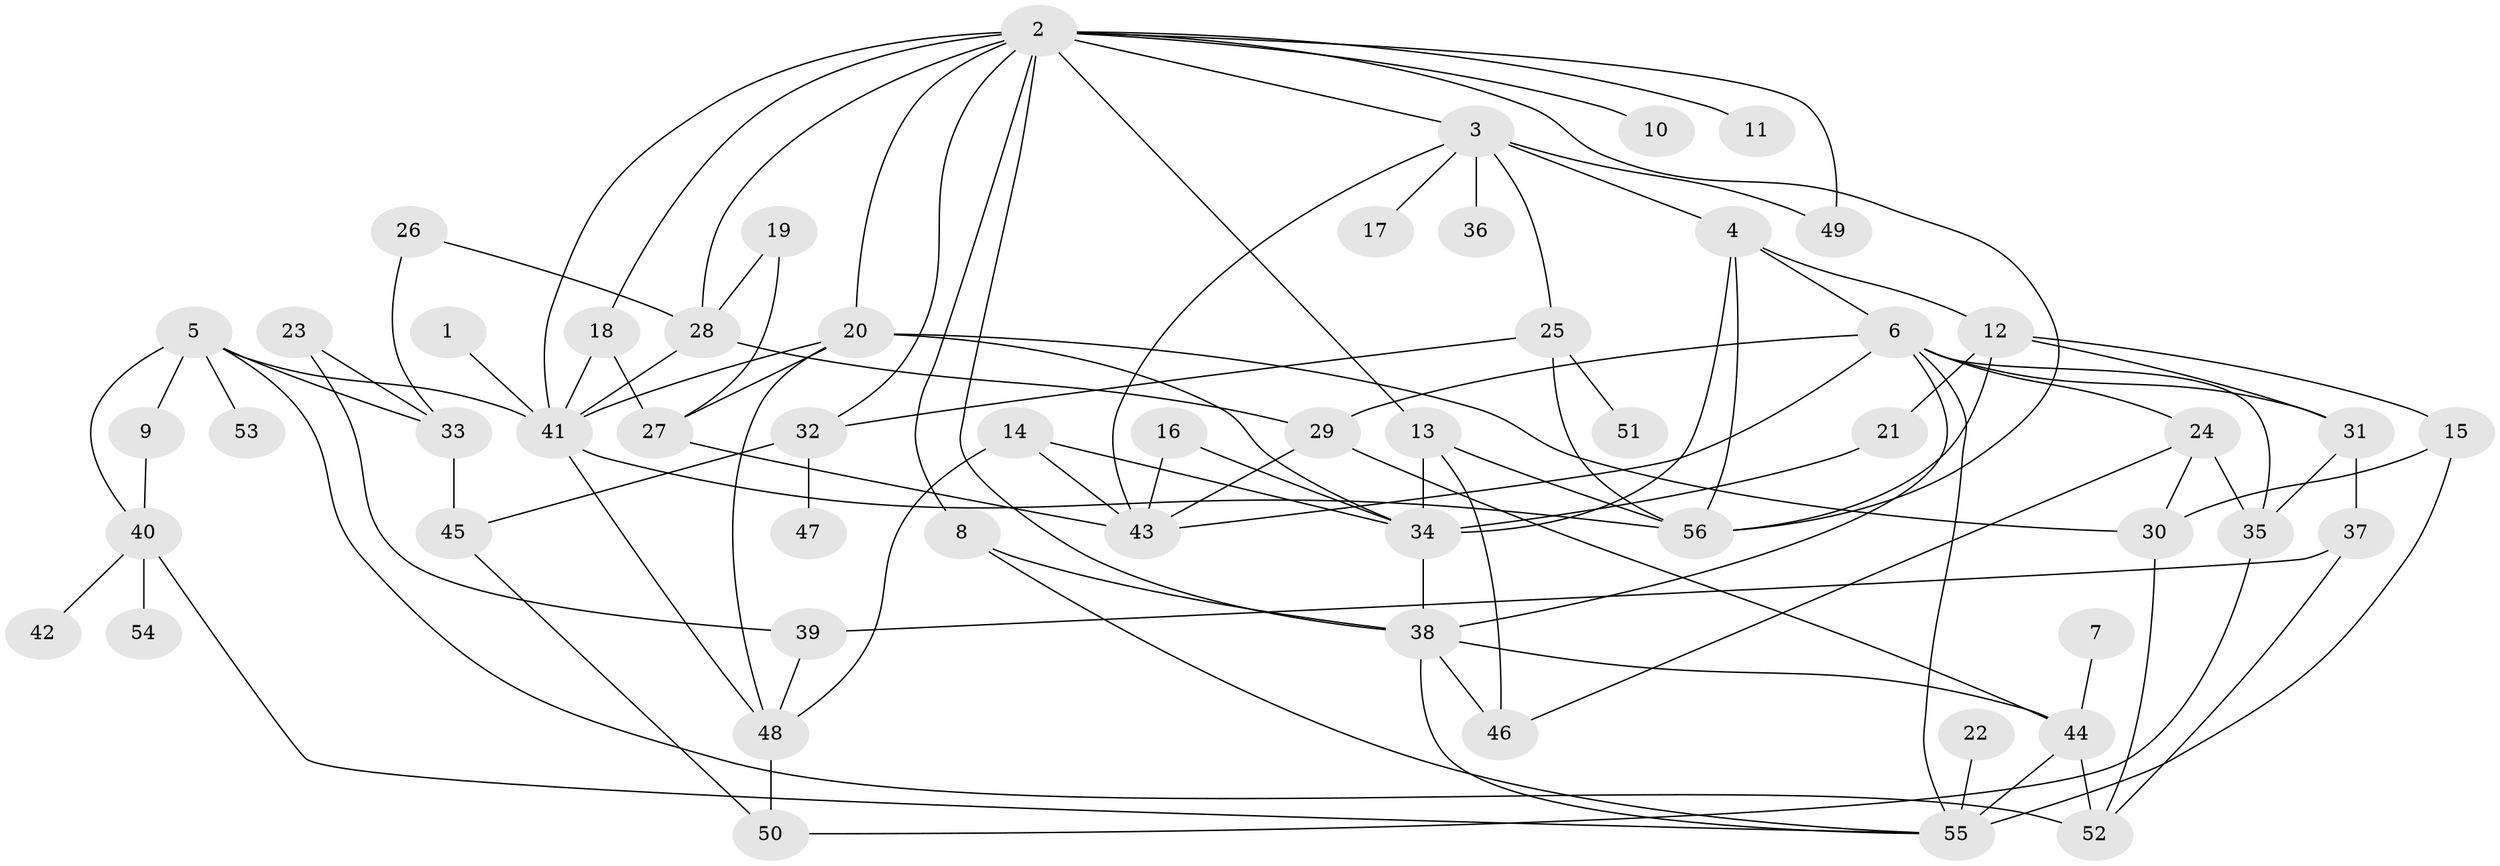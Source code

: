 // original degree distribution, {5: 0.05357142857142857, 6: 0.07142857142857142, 3: 0.2767857142857143, 1: 0.1875, 2: 0.25892857142857145, 4: 0.13392857142857142, 7: 0.017857142857142856}
// Generated by graph-tools (version 1.1) at 2025/25/03/09/25 03:25:31]
// undirected, 56 vertices, 104 edges
graph export_dot {
graph [start="1"]
  node [color=gray90,style=filled];
  1;
  2;
  3;
  4;
  5;
  6;
  7;
  8;
  9;
  10;
  11;
  12;
  13;
  14;
  15;
  16;
  17;
  18;
  19;
  20;
  21;
  22;
  23;
  24;
  25;
  26;
  27;
  28;
  29;
  30;
  31;
  32;
  33;
  34;
  35;
  36;
  37;
  38;
  39;
  40;
  41;
  42;
  43;
  44;
  45;
  46;
  47;
  48;
  49;
  50;
  51;
  52;
  53;
  54;
  55;
  56;
  1 -- 41 [weight=1.0];
  2 -- 3 [weight=1.0];
  2 -- 8 [weight=1.0];
  2 -- 10 [weight=1.0];
  2 -- 11 [weight=1.0];
  2 -- 13 [weight=1.0];
  2 -- 18 [weight=1.0];
  2 -- 20 [weight=1.0];
  2 -- 28 [weight=1.0];
  2 -- 32 [weight=1.0];
  2 -- 38 [weight=1.0];
  2 -- 41 [weight=1.0];
  2 -- 49 [weight=1.0];
  2 -- 56 [weight=1.0];
  3 -- 4 [weight=1.0];
  3 -- 17 [weight=1.0];
  3 -- 25 [weight=1.0];
  3 -- 36 [weight=1.0];
  3 -- 43 [weight=1.0];
  3 -- 49 [weight=1.0];
  4 -- 6 [weight=1.0];
  4 -- 12 [weight=1.0];
  4 -- 34 [weight=1.0];
  4 -- 56 [weight=1.0];
  5 -- 9 [weight=1.0];
  5 -- 33 [weight=1.0];
  5 -- 40 [weight=1.0];
  5 -- 41 [weight=1.0];
  5 -- 52 [weight=1.0];
  5 -- 53 [weight=1.0];
  6 -- 24 [weight=1.0];
  6 -- 29 [weight=1.0];
  6 -- 31 [weight=1.0];
  6 -- 35 [weight=1.0];
  6 -- 38 [weight=1.0];
  6 -- 43 [weight=1.0];
  6 -- 55 [weight=1.0];
  7 -- 44 [weight=1.0];
  8 -- 38 [weight=1.0];
  8 -- 55 [weight=1.0];
  9 -- 40 [weight=1.0];
  12 -- 15 [weight=1.0];
  12 -- 21 [weight=1.0];
  12 -- 31 [weight=1.0];
  12 -- 56 [weight=1.0];
  13 -- 34 [weight=1.0];
  13 -- 46 [weight=1.0];
  13 -- 56 [weight=1.0];
  14 -- 34 [weight=1.0];
  14 -- 43 [weight=1.0];
  14 -- 48 [weight=1.0];
  15 -- 30 [weight=1.0];
  15 -- 55 [weight=1.0];
  16 -- 34 [weight=1.0];
  16 -- 43 [weight=1.0];
  18 -- 27 [weight=1.0];
  18 -- 41 [weight=1.0];
  19 -- 27 [weight=1.0];
  19 -- 28 [weight=1.0];
  20 -- 27 [weight=1.0];
  20 -- 30 [weight=1.0];
  20 -- 34 [weight=1.0];
  20 -- 41 [weight=1.0];
  20 -- 48 [weight=1.0];
  21 -- 34 [weight=1.0];
  22 -- 55 [weight=1.0];
  23 -- 33 [weight=1.0];
  23 -- 39 [weight=1.0];
  24 -- 30 [weight=1.0];
  24 -- 35 [weight=1.0];
  24 -- 46 [weight=1.0];
  25 -- 32 [weight=1.0];
  25 -- 51 [weight=1.0];
  25 -- 56 [weight=1.0];
  26 -- 28 [weight=1.0];
  26 -- 33 [weight=1.0];
  27 -- 43 [weight=1.0];
  28 -- 29 [weight=1.0];
  28 -- 41 [weight=1.0];
  29 -- 43 [weight=1.0];
  29 -- 44 [weight=1.0];
  30 -- 52 [weight=1.0];
  31 -- 35 [weight=1.0];
  31 -- 37 [weight=1.0];
  32 -- 45 [weight=1.0];
  32 -- 47 [weight=1.0];
  33 -- 45 [weight=1.0];
  34 -- 38 [weight=2.0];
  35 -- 50 [weight=1.0];
  37 -- 39 [weight=1.0];
  37 -- 52 [weight=1.0];
  38 -- 44 [weight=1.0];
  38 -- 46 [weight=1.0];
  38 -- 55 [weight=1.0];
  39 -- 48 [weight=1.0];
  40 -- 42 [weight=1.0];
  40 -- 54 [weight=1.0];
  40 -- 55 [weight=1.0];
  41 -- 48 [weight=1.0];
  41 -- 56 [weight=1.0];
  44 -- 52 [weight=1.0];
  44 -- 55 [weight=2.0];
  45 -- 50 [weight=1.0];
  48 -- 50 [weight=1.0];
}
